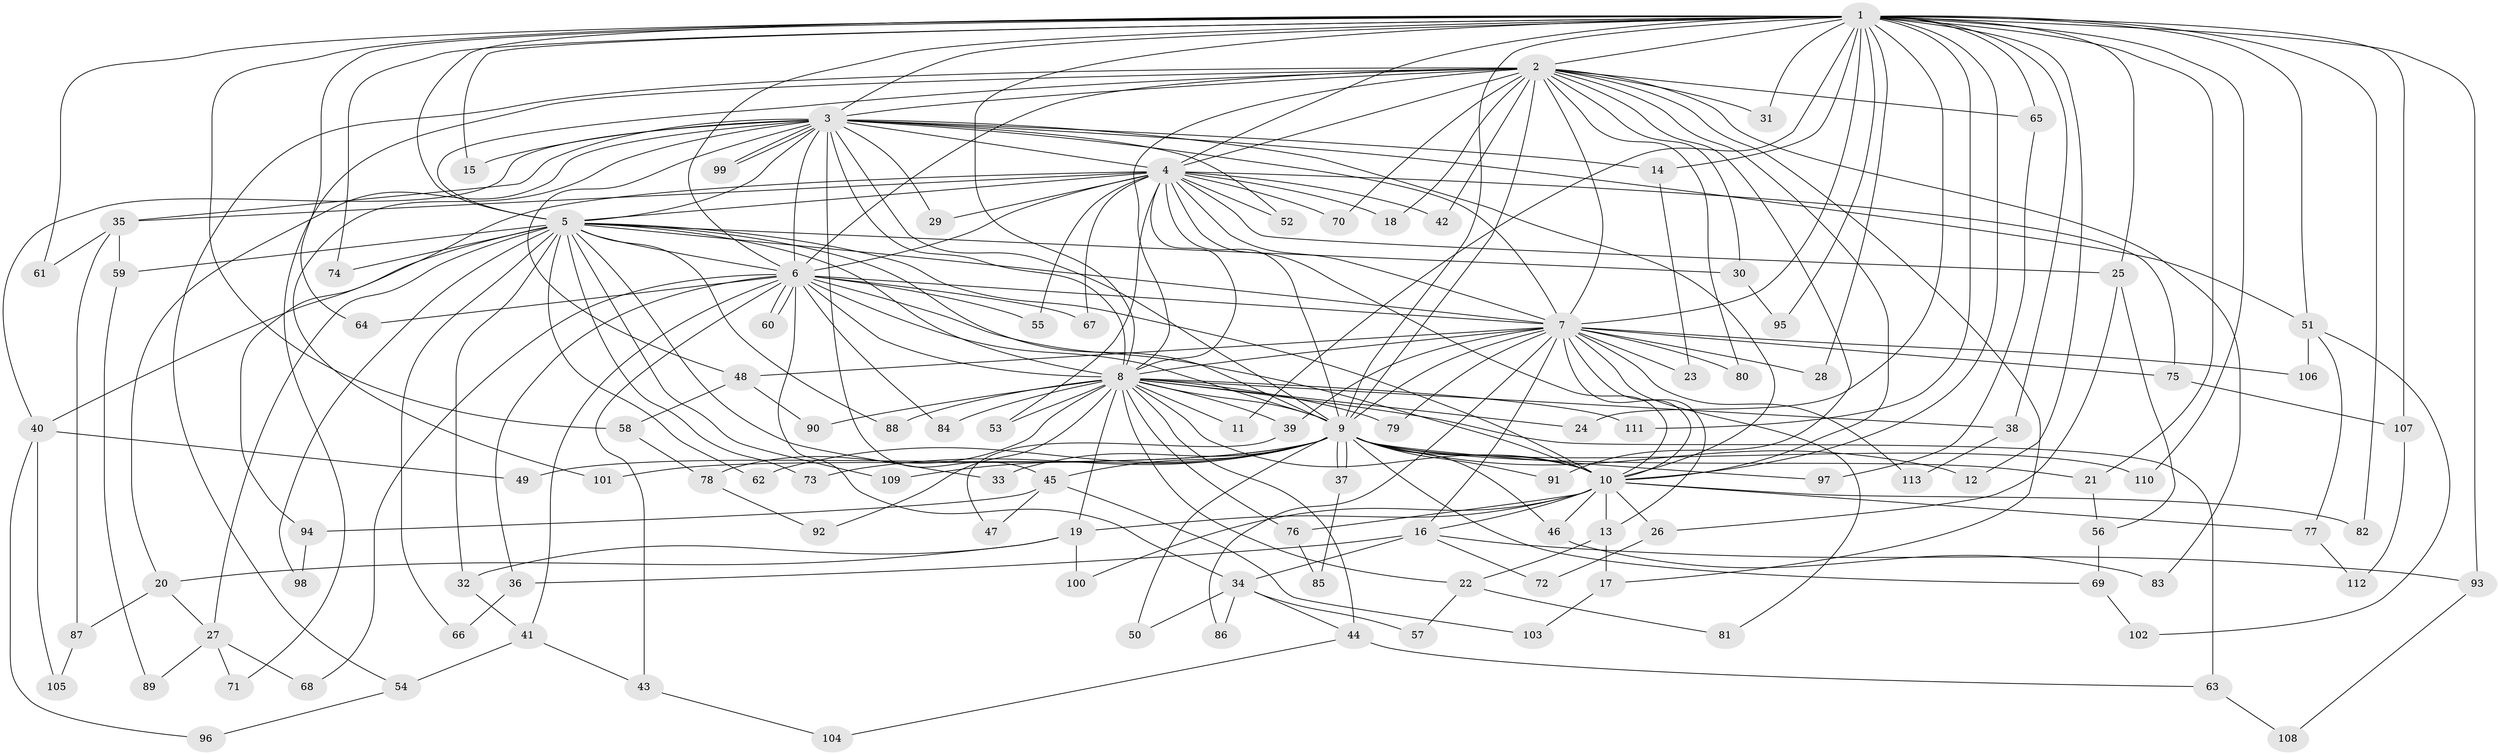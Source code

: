 // coarse degree distribution, {29: 0.014925373134328358, 19: 0.014925373134328358, 27: 0.014925373134328358, 16: 0.029850746268656716, 20: 0.04477611940298507, 25: 0.014925373134328358, 2: 0.47761194029850745, 5: 0.05970149253731343, 3: 0.208955223880597, 6: 0.04477611940298507, 4: 0.04477611940298507, 7: 0.014925373134328358, 1: 0.014925373134328358}
// Generated by graph-tools (version 1.1) at 2025/17/03/04/25 18:17:28]
// undirected, 113 vertices, 251 edges
graph export_dot {
graph [start="1"]
  node [color=gray90,style=filled];
  1;
  2;
  3;
  4;
  5;
  6;
  7;
  8;
  9;
  10;
  11;
  12;
  13;
  14;
  15;
  16;
  17;
  18;
  19;
  20;
  21;
  22;
  23;
  24;
  25;
  26;
  27;
  28;
  29;
  30;
  31;
  32;
  33;
  34;
  35;
  36;
  37;
  38;
  39;
  40;
  41;
  42;
  43;
  44;
  45;
  46;
  47;
  48;
  49;
  50;
  51;
  52;
  53;
  54;
  55;
  56;
  57;
  58;
  59;
  60;
  61;
  62;
  63;
  64;
  65;
  66;
  67;
  68;
  69;
  70;
  71;
  72;
  73;
  74;
  75;
  76;
  77;
  78;
  79;
  80;
  81;
  82;
  83;
  84;
  85;
  86;
  87;
  88;
  89;
  90;
  91;
  92;
  93;
  94;
  95;
  96;
  97;
  98;
  99;
  100;
  101;
  102;
  103;
  104;
  105;
  106;
  107;
  108;
  109;
  110;
  111;
  112;
  113;
  1 -- 2;
  1 -- 3;
  1 -- 4;
  1 -- 5;
  1 -- 6;
  1 -- 7;
  1 -- 8;
  1 -- 9;
  1 -- 10;
  1 -- 11;
  1 -- 12;
  1 -- 14;
  1 -- 15;
  1 -- 21;
  1 -- 24;
  1 -- 25;
  1 -- 28;
  1 -- 31;
  1 -- 38;
  1 -- 51;
  1 -- 58;
  1 -- 61;
  1 -- 64;
  1 -- 65;
  1 -- 74;
  1 -- 82;
  1 -- 93;
  1 -- 95;
  1 -- 107;
  1 -- 110;
  1 -- 111;
  2 -- 3;
  2 -- 4;
  2 -- 5;
  2 -- 6;
  2 -- 7;
  2 -- 8;
  2 -- 9;
  2 -- 10;
  2 -- 17;
  2 -- 18;
  2 -- 30;
  2 -- 31;
  2 -- 42;
  2 -- 54;
  2 -- 65;
  2 -- 70;
  2 -- 71;
  2 -- 80;
  2 -- 83;
  2 -- 91;
  3 -- 4;
  3 -- 5;
  3 -- 6;
  3 -- 7;
  3 -- 8;
  3 -- 9;
  3 -- 10;
  3 -- 14;
  3 -- 15;
  3 -- 20;
  3 -- 29;
  3 -- 35;
  3 -- 40;
  3 -- 45;
  3 -- 48;
  3 -- 51;
  3 -- 52;
  3 -- 99;
  3 -- 99;
  3 -- 101;
  4 -- 5;
  4 -- 6;
  4 -- 7;
  4 -- 8;
  4 -- 9;
  4 -- 10;
  4 -- 18;
  4 -- 25;
  4 -- 29;
  4 -- 35;
  4 -- 42;
  4 -- 52;
  4 -- 53;
  4 -- 55;
  4 -- 67;
  4 -- 70;
  4 -- 75;
  4 -- 94;
  5 -- 6;
  5 -- 7;
  5 -- 8;
  5 -- 9;
  5 -- 10;
  5 -- 27;
  5 -- 30;
  5 -- 32;
  5 -- 33;
  5 -- 40;
  5 -- 59;
  5 -- 62;
  5 -- 66;
  5 -- 73;
  5 -- 74;
  5 -- 88;
  5 -- 98;
  5 -- 109;
  6 -- 7;
  6 -- 8;
  6 -- 9;
  6 -- 10;
  6 -- 34;
  6 -- 36;
  6 -- 41;
  6 -- 43;
  6 -- 55;
  6 -- 60;
  6 -- 60;
  6 -- 64;
  6 -- 67;
  6 -- 68;
  6 -- 84;
  7 -- 8;
  7 -- 9;
  7 -- 10;
  7 -- 13;
  7 -- 16;
  7 -- 23;
  7 -- 28;
  7 -- 39;
  7 -- 48;
  7 -- 75;
  7 -- 79;
  7 -- 80;
  7 -- 81;
  7 -- 86;
  7 -- 106;
  7 -- 113;
  8 -- 9;
  8 -- 10;
  8 -- 11;
  8 -- 19;
  8 -- 22;
  8 -- 24;
  8 -- 38;
  8 -- 39;
  8 -- 44;
  8 -- 53;
  8 -- 63;
  8 -- 76;
  8 -- 78;
  8 -- 79;
  8 -- 84;
  8 -- 88;
  8 -- 90;
  8 -- 92;
  8 -- 111;
  9 -- 10;
  9 -- 12;
  9 -- 21;
  9 -- 33;
  9 -- 37;
  9 -- 37;
  9 -- 45;
  9 -- 46;
  9 -- 49;
  9 -- 50;
  9 -- 62;
  9 -- 69;
  9 -- 73;
  9 -- 91;
  9 -- 97;
  9 -- 101;
  9 -- 109;
  9 -- 110;
  10 -- 13;
  10 -- 16;
  10 -- 19;
  10 -- 26;
  10 -- 46;
  10 -- 76;
  10 -- 77;
  10 -- 82;
  10 -- 100;
  13 -- 17;
  13 -- 22;
  14 -- 23;
  16 -- 34;
  16 -- 36;
  16 -- 72;
  16 -- 93;
  17 -- 103;
  19 -- 20;
  19 -- 32;
  19 -- 100;
  20 -- 27;
  20 -- 87;
  21 -- 56;
  22 -- 57;
  22 -- 81;
  25 -- 26;
  25 -- 56;
  26 -- 72;
  27 -- 68;
  27 -- 71;
  27 -- 89;
  30 -- 95;
  32 -- 41;
  34 -- 44;
  34 -- 50;
  34 -- 57;
  34 -- 86;
  35 -- 59;
  35 -- 61;
  35 -- 87;
  36 -- 66;
  37 -- 85;
  38 -- 113;
  39 -- 47;
  40 -- 49;
  40 -- 96;
  40 -- 105;
  41 -- 43;
  41 -- 54;
  43 -- 104;
  44 -- 63;
  44 -- 104;
  45 -- 47;
  45 -- 94;
  45 -- 103;
  46 -- 83;
  48 -- 58;
  48 -- 90;
  51 -- 77;
  51 -- 102;
  51 -- 106;
  54 -- 96;
  56 -- 69;
  58 -- 78;
  59 -- 89;
  63 -- 108;
  65 -- 97;
  69 -- 102;
  75 -- 107;
  76 -- 85;
  77 -- 112;
  78 -- 92;
  87 -- 105;
  93 -- 108;
  94 -- 98;
  107 -- 112;
}
